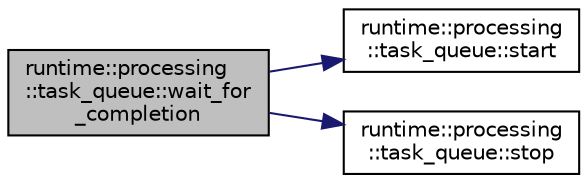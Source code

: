 digraph "runtime::processing::task_queue::wait_for_completion"
{
 // LATEX_PDF_SIZE
  edge [fontname="Helvetica",fontsize="10",labelfontname="Helvetica",labelfontsize="10"];
  node [fontname="Helvetica",fontsize="10",shape=record];
  rankdir="LR";
  Node1 [label="runtime::processing\l::task_queue::wait_for\l_completion",height=0.2,width=0.4,color="black", fillcolor="grey75", style="filled", fontcolor="black",tooltip=" "];
  Node1 -> Node2 [color="midnightblue",fontsize="10",style="solid",fontname="Helvetica"];
  Node2 [label="runtime::processing\l::task_queue::start",height=0.2,width=0.4,color="black", fillcolor="white", style="filled",URL="$classruntime_1_1processing_1_1task__queue.html#ae0a106ab0a9f089026a9857eb035ad68",tooltip=" "];
  Node1 -> Node3 [color="midnightblue",fontsize="10",style="solid",fontname="Helvetica"];
  Node3 [label="runtime::processing\l::task_queue::stop",height=0.2,width=0.4,color="black", fillcolor="white", style="filled",URL="$classruntime_1_1processing_1_1task__queue.html#ae06fbe14548c34a99f8116ba101ac99e",tooltip=" "];
}
